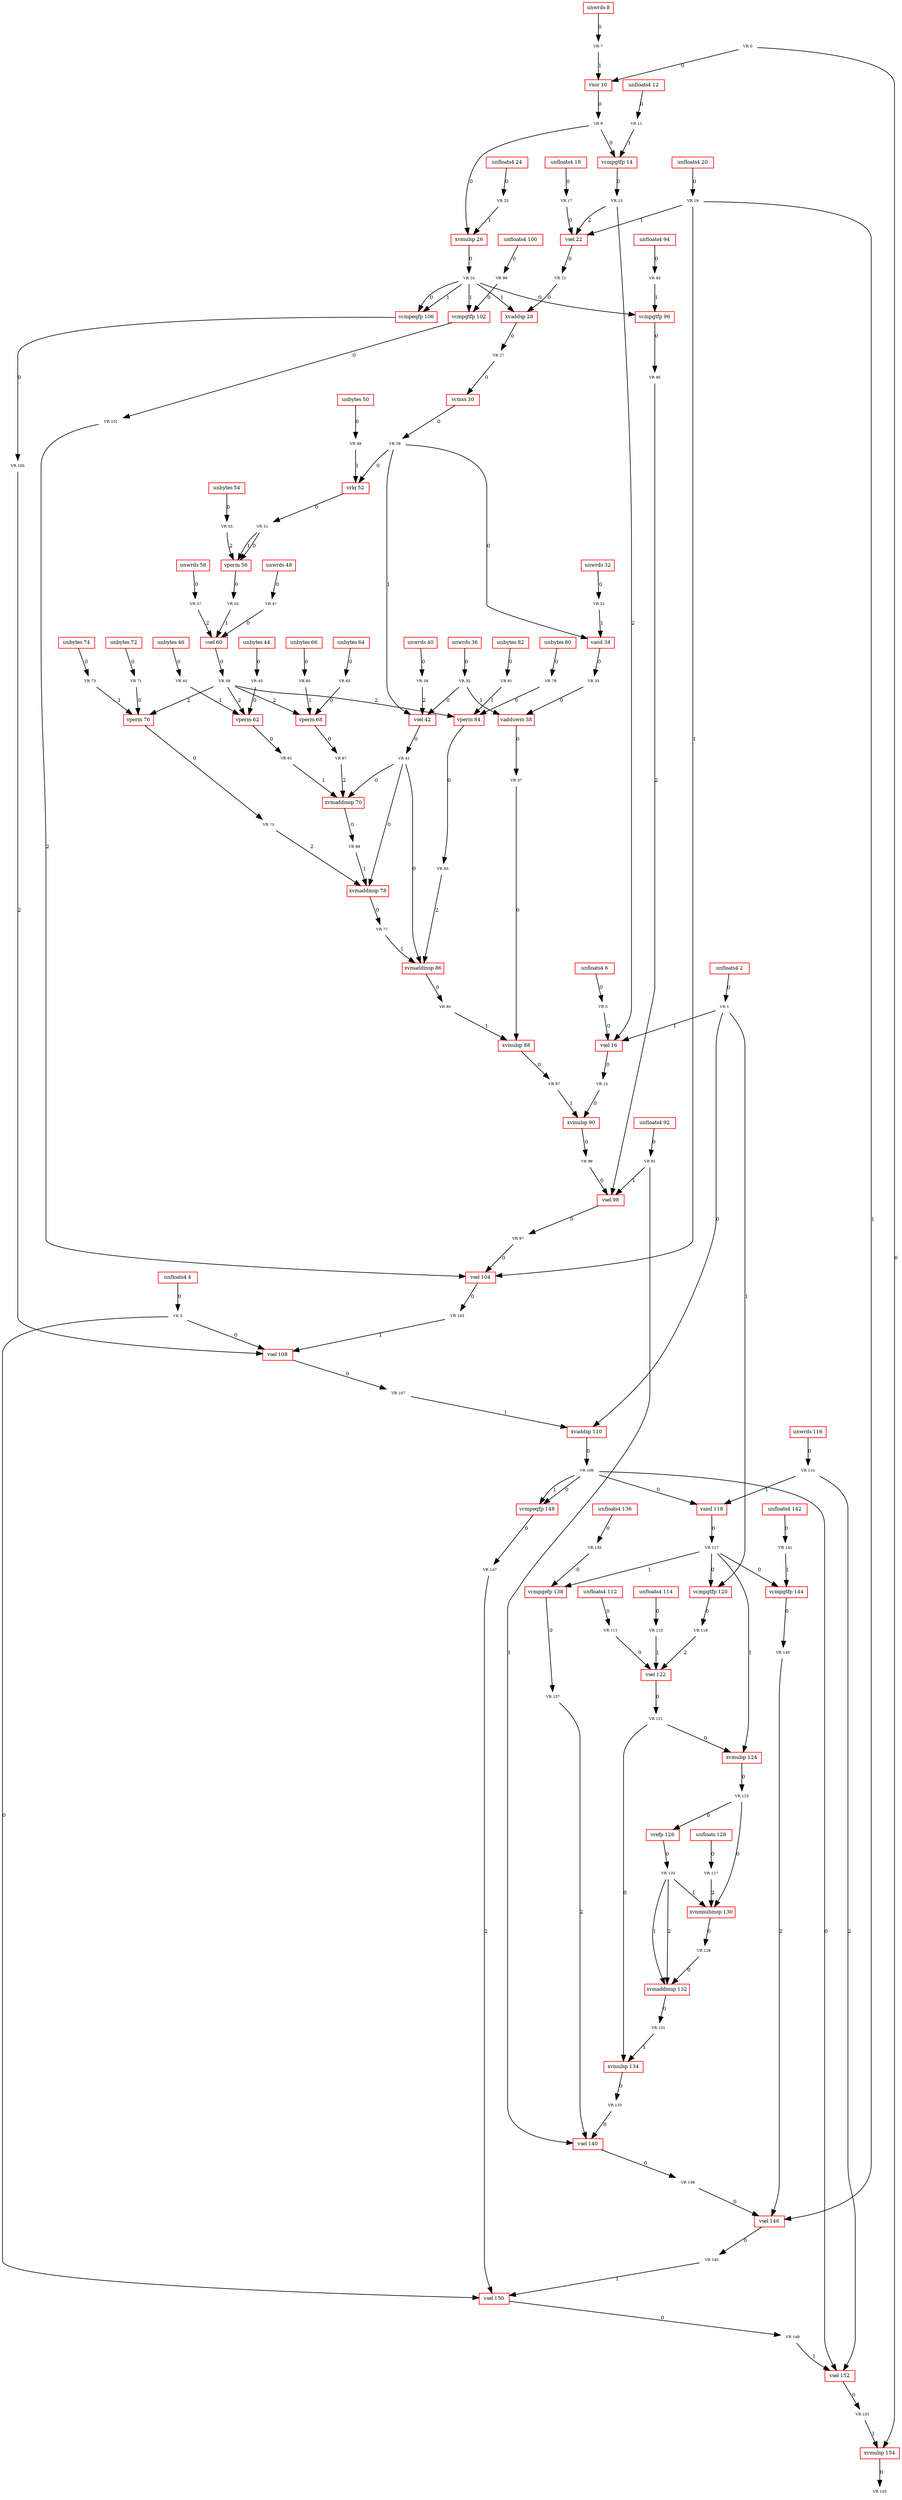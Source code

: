 digraph G {
u0[color="green",fontsize="6",width="0.41666666666666663",height="0.25",fixedsize="true",shape="plaintext",label="VR 0"];
u1[color="green",fontsize="6",width="0.41666666666666663",height="0.25",fixedsize="true",shape="plaintext",label="VR 1"];
u2[color="red",fontsize="8",width="0.8833333333333333",height="0.25",fixedsize="true",shape="box",label="unfloats4 2"];
u3[color="green",fontsize="6",width="0.41666666666666663",height="0.25",fixedsize="true",shape="plaintext",label="VR 3"];
u4[color="red",fontsize="8",width="0.8833333333333333",height="0.25",fixedsize="true",shape="box",label="unfloats4 4"];
u5[color="green",fontsize="6",width="0.41666666666666663",height="0.25",fixedsize="true",shape="plaintext",label="VR 5"];
u6[color="red",fontsize="8",width="0.8833333333333333",height="0.25",fixedsize="true",shape="box",label="unfloats4 6"];
u7[color="green",fontsize="6",width="0.41666666666666663",height="0.25",fixedsize="true",shape="plaintext",label="VR 7"];
u8[color="red",fontsize="8",width="0.6833333333333333",height="0.25",fixedsize="true",shape="box",label="unwrds 8"];
u9[color="green",fontsize="6",width="0.41666666666666663",height="0.25",fixedsize="true",shape="plaintext",label="VR 9"];
u10[color="red",fontsize="8",width="0.6166666666666667",height="0.25",fixedsize="true",shape="box",label="vxor 10"];
u11[color="green",fontsize="6",width="0.4833333333333333",height="0.25",fixedsize="true",shape="plaintext",label="VR 11"];
u12[color="red",fontsize="8",width="0.9500000000000001",height="0.25",fixedsize="true",shape="box",label="unfloats4 12"];
u13[color="green",fontsize="6",width="0.4833333333333333",height="0.25",fixedsize="true",shape="plaintext",label="VR 13"];
u14[color="red",fontsize="8",width="0.8833333333333333",height="0.25",fixedsize="true",shape="box",label="vcmpgtfp 14"];
u15[color="green",fontsize="6",width="0.4833333333333333",height="0.25",fixedsize="true",shape="plaintext",label="VR 15"];
u16[color="red",fontsize="8",width="0.6166666666666667",height="0.25",fixedsize="true",shape="box",label="vsel 16"];
u17[color="green",fontsize="6",width="0.4833333333333333",height="0.25",fixedsize="true",shape="plaintext",label="VR 17"];
u18[color="red",fontsize="8",width="0.9500000000000001",height="0.25",fixedsize="true",shape="box",label="unfloats4 18"];
u19[color="green",fontsize="6",width="0.4833333333333333",height="0.25",fixedsize="true",shape="plaintext",label="VR 19"];
u20[color="red",fontsize="8",width="0.9500000000000001",height="0.25",fixedsize="true",shape="box",label="unfloats4 20"];
u21[color="green",fontsize="6",width="0.4833333333333333",height="0.25",fixedsize="true",shape="plaintext",label="VR 21"];
u22[color="red",fontsize="8",width="0.6166666666666667",height="0.25",fixedsize="true",shape="box",label="vsel 22"];
u23[color="green",fontsize="6",width="0.4833333333333333",height="0.25",fixedsize="true",shape="plaintext",label="VR 23"];
u24[color="red",fontsize="8",width="0.9500000000000001",height="0.25",fixedsize="true",shape="box",label="unfloats4 24"];
u25[color="green",fontsize="6",width="0.4833333333333333",height="0.25",fixedsize="true",shape="plaintext",label="VR 25"];
u26[color="red",fontsize="8",width="0.8166666666666667",height="0.25",fixedsize="true",shape="box",label="xvmulsp 26"];
u27[color="green",fontsize="6",width="0.4833333333333333",height="0.25",fixedsize="true",shape="plaintext",label="VR 27"];
u28[color="red",fontsize="8",width="0.8166666666666667",height="0.25",fixedsize="true",shape="box",label="xvaddsp 28"];
u29[color="green",fontsize="6",width="0.4833333333333333",height="0.25",fixedsize="true",shape="plaintext",label="VR 29"];
u30[color="red",fontsize="8",width="0.75",height="0.25",fixedsize="true",shape="box",label="vctsxs 30"];
u31[color="green",fontsize="6",width="0.4833333333333333",height="0.25",fixedsize="true",shape="plaintext",label="VR 31"];
u32[color="red",fontsize="8",width="0.75",height="0.25",fixedsize="true",shape="box",label="unwrds 32"];
u33[color="green",fontsize="6",width="0.4833333333333333",height="0.25",fixedsize="true",shape="plaintext",label="VR 33"];
u34[color="red",fontsize="8",width="0.6166666666666667",height="0.25",fixedsize="true",shape="box",label="vand 34"];
u35[color="green",fontsize="6",width="0.4833333333333333",height="0.25",fixedsize="true",shape="plaintext",label="VR 35"];
u36[color="red",fontsize="8",width="0.75",height="0.25",fixedsize="true",shape="box",label="unwrds 36"];
u37[color="green",fontsize="6",width="0.4833333333333333",height="0.25",fixedsize="true",shape="plaintext",label="VR 37"];
u38[color="red",fontsize="8",width="0.8166666666666667",height="0.25",fixedsize="true",shape="box",label="vadduwm 38"];
u39[color="green",fontsize="6",width="0.4833333333333333",height="0.25",fixedsize="true",shape="plaintext",label="VR 39"];
u40[color="red",fontsize="8",width="0.75",height="0.25",fixedsize="true",shape="box",label="unwrds 40"];
u41[color="green",fontsize="6",width="0.4833333333333333",height="0.25",fixedsize="true",shape="plaintext",label="VR 41"];
u42[color="red",fontsize="8",width="0.6166666666666667",height="0.25",fixedsize="true",shape="box",label="vsel 42"];
u43[color="green",fontsize="6",width="0.4833333333333333",height="0.25",fixedsize="true",shape="plaintext",label="VR 43"];
u44[color="red",fontsize="8",width="0.8166666666666667",height="0.25",fixedsize="true",shape="box",label="unbytes 44"];
u45[color="green",fontsize="6",width="0.4833333333333333",height="0.25",fixedsize="true",shape="plaintext",label="VR 45"];
u46[color="red",fontsize="8",width="0.8166666666666667",height="0.25",fixedsize="true",shape="box",label="unbytes 46"];
u47[color="green",fontsize="6",width="0.4833333333333333",height="0.25",fixedsize="true",shape="plaintext",label="VR 47"];
u48[color="red",fontsize="8",width="0.75",height="0.25",fixedsize="true",shape="box",label="unwrds 48"];
u49[color="green",fontsize="6",width="0.4833333333333333",height="0.25",fixedsize="true",shape="plaintext",label="VR 49"];
u50[color="red",fontsize="8",width="0.8166666666666667",height="0.25",fixedsize="true",shape="box",label="unbytes 50"];
u51[color="green",fontsize="6",width="0.4833333333333333",height="0.25",fixedsize="true",shape="plaintext",label="VR 51"];
u52[color="red",fontsize="8",width="0.6166666666666667",height="0.25",fixedsize="true",shape="box",label="vrlq 52"];
u53[color="green",fontsize="6",width="0.4833333333333333",height="0.25",fixedsize="true",shape="plaintext",label="VR 53"];
u54[color="red",fontsize="8",width="0.8166666666666667",height="0.25",fixedsize="true",shape="box",label="unbytes 54"];
u55[color="green",fontsize="6",width="0.4833333333333333",height="0.25",fixedsize="true",shape="plaintext",label="VR 55"];
u56[color="red",fontsize="8",width="0.6833333333333333",height="0.25",fixedsize="true",shape="box",label="vperm 56"];
u57[color="green",fontsize="6",width="0.4833333333333333",height="0.25",fixedsize="true",shape="plaintext",label="VR 57"];
u58[color="red",fontsize="8",width="0.75",height="0.25",fixedsize="true",shape="box",label="unwrds 58"];
u59[color="green",fontsize="6",width="0.4833333333333333",height="0.25",fixedsize="true",shape="plaintext",label="VR 59"];
u60[color="red",fontsize="8",width="0.6166666666666667",height="0.25",fixedsize="true",shape="box",label="vsel 60"];
u61[color="green",fontsize="6",width="0.4833333333333333",height="0.25",fixedsize="true",shape="plaintext",label="VR 61"];
u62[color="red",fontsize="8",width="0.6833333333333333",height="0.25",fixedsize="true",shape="box",label="vperm 62"];
u63[color="green",fontsize="6",width="0.4833333333333333",height="0.25",fixedsize="true",shape="plaintext",label="VR 63"];
u64[color="red",fontsize="8",width="0.8166666666666667",height="0.25",fixedsize="true",shape="box",label="unbytes 64"];
u65[color="green",fontsize="6",width="0.4833333333333333",height="0.25",fixedsize="true",shape="plaintext",label="VR 65"];
u66[color="red",fontsize="8",width="0.8166666666666667",height="0.25",fixedsize="true",shape="box",label="unbytes 66"];
u67[color="green",fontsize="6",width="0.4833333333333333",height="0.25",fixedsize="true",shape="plaintext",label="VR 67"];
u68[color="red",fontsize="8",width="0.6833333333333333",height="0.25",fixedsize="true",shape="box",label="vperm 68"];
u69[color="green",fontsize="6",width="0.4833333333333333",height="0.25",fixedsize="true",shape="plaintext",label="VR 69"];
u70[color="red",fontsize="8",width="0.9500000000000001",height="0.25",fixedsize="true",shape="box",label="xvmaddmsp 70"];
u71[color="green",fontsize="6",width="0.4833333333333333",height="0.25",fixedsize="true",shape="plaintext",label="VR 71"];
u72[color="red",fontsize="8",width="0.8166666666666667",height="0.25",fixedsize="true",shape="box",label="unbytes 72"];
u73[color="green",fontsize="6",width="0.4833333333333333",height="0.25",fixedsize="true",shape="plaintext",label="VR 73"];
u74[color="red",fontsize="8",width="0.8166666666666667",height="0.25",fixedsize="true",shape="box",label="unbytes 74"];
u75[color="green",fontsize="6",width="0.4833333333333333",height="0.25",fixedsize="true",shape="plaintext",label="VR 75"];
u76[color="red",fontsize="8",width="0.6833333333333333",height="0.25",fixedsize="true",shape="box",label="vperm 76"];
u77[color="green",fontsize="6",width="0.4833333333333333",height="0.25",fixedsize="true",shape="plaintext",label="VR 77"];
u78[color="red",fontsize="8",width="0.9500000000000001",height="0.25",fixedsize="true",shape="box",label="xvmaddmsp 78"];
u79[color="green",fontsize="6",width="0.4833333333333333",height="0.25",fixedsize="true",shape="plaintext",label="VR 79"];
u80[color="red",fontsize="8",width="0.8166666666666667",height="0.25",fixedsize="true",shape="box",label="unbytes 80"];
u81[color="green",fontsize="6",width="0.4833333333333333",height="0.25",fixedsize="true",shape="plaintext",label="VR 81"];
u82[color="red",fontsize="8",width="0.8166666666666667",height="0.25",fixedsize="true",shape="box",label="unbytes 82"];
u83[color="green",fontsize="6",width="0.4833333333333333",height="0.25",fixedsize="true",shape="plaintext",label="VR 83"];
u84[color="red",fontsize="8",width="0.6833333333333333",height="0.25",fixedsize="true",shape="box",label="vperm 84"];
u85[color="green",fontsize="6",width="0.4833333333333333",height="0.25",fixedsize="true",shape="plaintext",label="VR 85"];
u86[color="red",fontsize="8",width="0.9500000000000001",height="0.25",fixedsize="true",shape="box",label="xvmaddmsp 86"];
u87[color="green",fontsize="6",width="0.4833333333333333",height="0.25",fixedsize="true",shape="plaintext",label="VR 87"];
u88[color="red",fontsize="8",width="0.8166666666666667",height="0.25",fixedsize="true",shape="box",label="xvmulsp 88"];
u89[color="green",fontsize="6",width="0.4833333333333333",height="0.25",fixedsize="true",shape="plaintext",label="VR 89"];
u90[color="red",fontsize="8",width="0.8166666666666667",height="0.25",fixedsize="true",shape="box",label="xvmulsp 90"];
u91[color="green",fontsize="6",width="0.4833333333333333",height="0.25",fixedsize="true",shape="plaintext",label="VR 91"];
u92[color="red",fontsize="8",width="0.9500000000000001",height="0.25",fixedsize="true",shape="box",label="unfloats4 92"];
u93[color="green",fontsize="6",width="0.4833333333333333",height="0.25",fixedsize="true",shape="plaintext",label="VR 93"];
u94[color="red",fontsize="8",width="0.9500000000000001",height="0.25",fixedsize="true",shape="box",label="unfloats4 94"];
u95[color="green",fontsize="6",width="0.4833333333333333",height="0.25",fixedsize="true",shape="plaintext",label="VR 95"];
u96[color="red",fontsize="8",width="0.8833333333333333",height="0.25",fixedsize="true",shape="box",label="vcmpgtfp 96"];
u97[color="green",fontsize="6",width="0.4833333333333333",height="0.25",fixedsize="true",shape="plaintext",label="VR 97"];
u98[color="red",fontsize="8",width="0.6166666666666667",height="0.25",fixedsize="true",shape="box",label="vsel 98"];
u99[color="green",fontsize="6",width="0.4833333333333333",height="0.25",fixedsize="true",shape="plaintext",label="VR 99"];
u100[color="red",fontsize="8",width="1.0166666666666666",height="0.25",fixedsize="true",shape="box",label="unfloats4 100"];
u101[color="green",fontsize="6",width="0.55",height="0.25",fixedsize="true",shape="plaintext",label="VR 101"];
u102[color="red",fontsize="8",width="0.9500000000000001",height="0.25",fixedsize="true",shape="box",label="vcmpgtfp 102"];
u103[color="green",fontsize="6",width="0.55",height="0.25",fixedsize="true",shape="plaintext",label="VR 103"];
u104[color="red",fontsize="8",width="0.6833333333333333",height="0.25",fixedsize="true",shape="box",label="vsel 104"];
u105[color="green",fontsize="6",width="0.55",height="0.25",fixedsize="true",shape="plaintext",label="VR 105"];
u106[color="red",fontsize="8",width="0.9500000000000001",height="0.25",fixedsize="true",shape="box",label="vcmpeqfp 106"];
u107[color="green",fontsize="6",width="0.55",height="0.25",fixedsize="true",shape="plaintext",label="VR 107"];
u108[color="red",fontsize="8",width="0.6833333333333333",height="0.25",fixedsize="true",shape="box",label="vsel 108"];
u109[color="green",fontsize="6",width="0.55",height="0.25",fixedsize="true",shape="plaintext",label="VR 109"];
u110[color="red",fontsize="8",width="0.8833333333333333",height="0.25",fixedsize="true",shape="box",label="xvaddsp 110"];
u111[color="green",fontsize="6",width="0.55",height="0.25",fixedsize="true",shape="plaintext",label="VR 111"];
u112[color="red",fontsize="8",width="1.0166666666666666",height="0.25",fixedsize="true",shape="box",label="unfloats4 112"];
u113[color="green",fontsize="6",width="0.55",height="0.25",fixedsize="true",shape="plaintext",label="VR 113"];
u114[color="red",fontsize="8",width="1.0166666666666666",height="0.25",fixedsize="true",shape="box",label="unfloats4 114"];
u115[color="green",fontsize="6",width="0.55",height="0.25",fixedsize="true",shape="plaintext",label="VR 115"];
u116[color="red",fontsize="8",width="0.8166666666666667",height="0.25",fixedsize="true",shape="box",label="unwrds 116"];
u117[color="green",fontsize="6",width="0.55",height="0.25",fixedsize="true",shape="plaintext",label="VR 117"];
u118[color="red",fontsize="8",width="0.6833333333333333",height="0.25",fixedsize="true",shape="box",label="vand 118"];
u119[color="green",fontsize="6",width="0.55",height="0.25",fixedsize="true",shape="plaintext",label="VR 119"];
u120[color="red",fontsize="8",width="0.9500000000000001",height="0.25",fixedsize="true",shape="box",label="vcmpgtfp 120"];
u121[color="green",fontsize="6",width="0.55",height="0.25",fixedsize="true",shape="plaintext",label="VR 121"];
u122[color="red",fontsize="8",width="0.6833333333333333",height="0.25",fixedsize="true",shape="box",label="vsel 122"];
u123[color="green",fontsize="6",width="0.55",height="0.25",fixedsize="true",shape="plaintext",label="VR 123"];
u124[color="red",fontsize="8",width="0.8833333333333333",height="0.25",fixedsize="true",shape="box",label="xvmulsp 124"];
u125[color="green",fontsize="6",width="0.55",height="0.25",fixedsize="true",shape="plaintext",label="VR 125"];
u126[color="red",fontsize="8",width="0.75",height="0.25",fixedsize="true",shape="box",label="vrefp 126"];
u127[color="green",fontsize="6",width="0.55",height="0.25",fixedsize="true",shape="plaintext",label="VR 127"];
u128[color="red",fontsize="8",width="0.9500000000000001",height="0.25",fixedsize="true",shape="box",label="unfloats 128"];
u129[color="green",fontsize="6",width="0.55",height="0.25",fixedsize="true",shape="plaintext",label="VR 129"];
u130[color="red",fontsize="8",width="1.0833333333333333",height="0.25",fixedsize="true",shape="box",label="xvnmsubmsp 130"];
u131[color="green",fontsize="6",width="0.55",height="0.25",fixedsize="true",shape="plaintext",label="VR 131"];
u132[color="red",fontsize="8",width="1.0166666666666666",height="0.25",fixedsize="true",shape="box",label="xvmaddmsp 132"];
u133[color="green",fontsize="6",width="0.55",height="0.25",fixedsize="true",shape="plaintext",label="VR 133"];
u134[color="red",fontsize="8",width="0.8833333333333333",height="0.25",fixedsize="true",shape="box",label="xvmulsp 134"];
u135[color="green",fontsize="6",width="0.55",height="0.25",fixedsize="true",shape="plaintext",label="VR 135"];
u136[color="red",fontsize="8",width="1.0166666666666666",height="0.25",fixedsize="true",shape="box",label="unfloats4 136"];
u137[color="green",fontsize="6",width="0.55",height="0.25",fixedsize="true",shape="plaintext",label="VR 137"];
u138[color="red",fontsize="8",width="0.9500000000000001",height="0.25",fixedsize="true",shape="box",label="vcmpgefp 138"];
u139[color="green",fontsize="6",width="0.55",height="0.25",fixedsize="true",shape="plaintext",label="VR 139"];
u140[color="red",fontsize="8",width="0.6833333333333333",height="0.25",fixedsize="true",shape="box",label="vsel 140"];
u141[color="green",fontsize="6",width="0.55",height="0.25",fixedsize="true",shape="plaintext",label="VR 141"];
u142[color="red",fontsize="8",width="1.0166666666666666",height="0.25",fixedsize="true",shape="box",label="unfloats4 142"];
u143[color="green",fontsize="6",width="0.55",height="0.25",fixedsize="true",shape="plaintext",label="VR 143"];
u144[color="red",fontsize="8",width="0.9500000000000001",height="0.25",fixedsize="true",shape="box",label="vcmpgtfp 144"];
u145[color="green",fontsize="6",width="0.55",height="0.25",fixedsize="true",shape="plaintext",label="VR 145"];
u146[color="red",fontsize="8",width="0.6833333333333333",height="0.25",fixedsize="true",shape="box",label="vsel 146"];
u147[color="green",fontsize="6",width="0.55",height="0.25",fixedsize="true",shape="plaintext",label="VR 147"];
u148[color="red",fontsize="8",width="0.9500000000000001",height="0.25",fixedsize="true",shape="box",label="vcmpeqfp 148"];
u149[color="green",fontsize="6",width="0.55",height="0.25",fixedsize="true",shape="plaintext",label="VR 149"];
u150[color="red",fontsize="8",width="0.6833333333333333",height="0.25",fixedsize="true",shape="box",label="vsel 150"];
u151[color="green",fontsize="6",width="0.55",height="0.25",fixedsize="true",shape="plaintext",label="VR 151"];
u152[color="red",fontsize="8",width="0.6833333333333333",height="0.25",fixedsize="true",shape="box",label="vsel 152"];
u153[color="green",fontsize="6",width="0.55",height="0.25",fixedsize="true",shape="plaintext",label="VR 153"];
u154[color="red",fontsize="8",width="0.8833333333333333",height="0.25",fixedsize="true",shape="box",label="xvmulsp 154"];
u0 -> u10[fontsize="8",label="0"];
u0 -> u154[fontsize="8",label="0"];
u1 -> u16[fontsize="8",label="1"];
u1 -> u110[fontsize="8",label="0"];
u1 -> u120[fontsize="8",label="1"];
u2 -> u1[fontsize="8",label="0"];
u3 -> u108[fontsize="8",label="0"];
u3 -> u150[fontsize="8",label="0"];
u4 -> u3[fontsize="8",label="0"];
u5 -> u16[fontsize="8",label="0"];
u6 -> u5[fontsize="8",label="0"];
u7 -> u10[fontsize="8",label="1"];
u8 -> u7[fontsize="8",label="0"];
u9 -> u14[fontsize="8",label="0"];
u9 -> u26[fontsize="8",label="0"];
u10 -> u9[fontsize="8",label="0"];
u11 -> u14[fontsize="8",label="1"];
u12 -> u11[fontsize="8",label="0"];
u13 -> u16[fontsize="8",label="2"];
u13 -> u22[fontsize="8",label="2"];
u14 -> u13[fontsize="8",label="0"];
u15 -> u90[fontsize="8",label="0"];
u16 -> u15[fontsize="8",label="0"];
u17 -> u22[fontsize="8",label="0"];
u18 -> u17[fontsize="8",label="0"];
u19 -> u22[fontsize="8",label="1"];
u19 -> u104[fontsize="8",label="1"];
u19 -> u146[fontsize="8",label="1"];
u20 -> u19[fontsize="8",label="0"];
u21 -> u28[fontsize="8",label="0"];
u22 -> u21[fontsize="8",label="0"];
u23 -> u26[fontsize="8",label="1"];
u24 -> u23[fontsize="8",label="0"];
u25 -> u28[fontsize="8",label="1"];
u25 -> u96[fontsize="8",label="0"];
u25 -> u102[fontsize="8",label="1"];
u25 -> u106[fontsize="8",label="0"];
u25 -> u106[fontsize="8",label="1"];
u26 -> u25[fontsize="8",label="0"];
u27 -> u30[fontsize="8",label="0"];
u28 -> u27[fontsize="8",label="0"];
u29 -> u34[fontsize="8",label="0"];
u29 -> u42[fontsize="8",label="1"];
u29 -> u52[fontsize="8",label="0"];
u30 -> u29[fontsize="8",label="0"];
u31 -> u34[fontsize="8",label="1"];
u32 -> u31[fontsize="8",label="0"];
u33 -> u38[fontsize="8",label="0"];
u34 -> u33[fontsize="8",label="0"];
u35 -> u38[fontsize="8",label="1"];
u35 -> u42[fontsize="8",label="0"];
u36 -> u35[fontsize="8",label="0"];
u37 -> u88[fontsize="8",label="0"];
u38 -> u37[fontsize="8",label="0"];
u39 -> u42[fontsize="8",label="2"];
u40 -> u39[fontsize="8",label="0"];
u41 -> u70[fontsize="8",label="0"];
u41 -> u78[fontsize="8",label="0"];
u41 -> u86[fontsize="8",label="0"];
u42 -> u41[fontsize="8",label="0"];
u43 -> u62[fontsize="8",label="0"];
u44 -> u43[fontsize="8",label="0"];
u45 -> u62[fontsize="8",label="1"];
u46 -> u45[fontsize="8",label="0"];
u47 -> u60[fontsize="8",label="0"];
u48 -> u47[fontsize="8",label="0"];
u49 -> u52[fontsize="8",label="1"];
u50 -> u49[fontsize="8",label="0"];
u51 -> u56[fontsize="8",label="0"];
u51 -> u56[fontsize="8",label="1"];
u52 -> u51[fontsize="8",label="0"];
u53 -> u56[fontsize="8",label="2"];
u54 -> u53[fontsize="8",label="0"];
u55 -> u60[fontsize="8",label="1"];
u56 -> u55[fontsize="8",label="0"];
u57 -> u60[fontsize="8",label="2"];
u58 -> u57[fontsize="8",label="0"];
u59 -> u62[fontsize="8",label="2"];
u59 -> u68[fontsize="8",label="2"];
u59 -> u76[fontsize="8",label="2"];
u59 -> u84[fontsize="8",label="2"];
u60 -> u59[fontsize="8",label="0"];
u61 -> u70[fontsize="8",label="1"];
u62 -> u61[fontsize="8",label="0"];
u63 -> u68[fontsize="8",label="0"];
u64 -> u63[fontsize="8",label="0"];
u65 -> u68[fontsize="8",label="1"];
u66 -> u65[fontsize="8",label="0"];
u67 -> u70[fontsize="8",label="2"];
u68 -> u67[fontsize="8",label="0"];
u69 -> u78[fontsize="8",label="1"];
u70 -> u69[fontsize="8",label="0"];
u71 -> u76[fontsize="8",label="0"];
u72 -> u71[fontsize="8",label="0"];
u73 -> u76[fontsize="8",label="1"];
u74 -> u73[fontsize="8",label="0"];
u75 -> u78[fontsize="8",label="2"];
u76 -> u75[fontsize="8",label="0"];
u77 -> u86[fontsize="8",label="1"];
u78 -> u77[fontsize="8",label="0"];
u79 -> u84[fontsize="8",label="0"];
u80 -> u79[fontsize="8",label="0"];
u81 -> u84[fontsize="8",label="1"];
u82 -> u81[fontsize="8",label="0"];
u83 -> u86[fontsize="8",label="2"];
u84 -> u83[fontsize="8",label="0"];
u85 -> u88[fontsize="8",label="1"];
u86 -> u85[fontsize="8",label="0"];
u87 -> u90[fontsize="8",label="1"];
u88 -> u87[fontsize="8",label="0"];
u89 -> u98[fontsize="8",label="0"];
u90 -> u89[fontsize="8",label="0"];
u91 -> u98[fontsize="8",label="1"];
u91 -> u140[fontsize="8",label="1"];
u92 -> u91[fontsize="8",label="0"];
u93 -> u96[fontsize="8",label="1"];
u94 -> u93[fontsize="8",label="0"];
u95 -> u98[fontsize="8",label="2"];
u96 -> u95[fontsize="8",label="0"];
u97 -> u104[fontsize="8",label="0"];
u98 -> u97[fontsize="8",label="0"];
u99 -> u102[fontsize="8",label="0"];
u100 -> u99[fontsize="8",label="0"];
u101 -> u104[fontsize="8",label="2"];
u102 -> u101[fontsize="8",label="0"];
u103 -> u108[fontsize="8",label="1"];
u104 -> u103[fontsize="8",label="0"];
u105 -> u108[fontsize="8",label="2"];
u106 -> u105[fontsize="8",label="0"];
u107 -> u110[fontsize="8",label="1"];
u108 -> u107[fontsize="8",label="0"];
u109 -> u118[fontsize="8",label="0"];
u109 -> u148[fontsize="8",label="0"];
u109 -> u148[fontsize="8",label="1"];
u109 -> u152[fontsize="8",label="0"];
u110 -> u109[fontsize="8",label="0"];
u111 -> u122[fontsize="8",label="0"];
u112 -> u111[fontsize="8",label="0"];
u113 -> u122[fontsize="8",label="1"];
u114 -> u113[fontsize="8",label="0"];
u115 -> u118[fontsize="8",label="1"];
u115 -> u152[fontsize="8",label="2"];
u116 -> u115[fontsize="8",label="0"];
u117 -> u120[fontsize="8",label="0"];
u117 -> u124[fontsize="8",label="1"];
u117 -> u138[fontsize="8",label="1"];
u117 -> u144[fontsize="8",label="0"];
u118 -> u117[fontsize="8",label="0"];
u119 -> u122[fontsize="8",label="2"];
u120 -> u119[fontsize="8",label="0"];
u121 -> u124[fontsize="8",label="0"];
u121 -> u134[fontsize="8",label="0"];
u122 -> u121[fontsize="8",label="0"];
u123 -> u126[fontsize="8",label="0"];
u123 -> u130[fontsize="8",label="0"];
u124 -> u123[fontsize="8",label="0"];
u125 -> u130[fontsize="8",label="1"];
u125 -> u132[fontsize="8",label="1"];
u125 -> u132[fontsize="8",label="2"];
u126 -> u125[fontsize="8",label="0"];
u127 -> u130[fontsize="8",label="2"];
u128 -> u127[fontsize="8",label="0"];
u129 -> u132[fontsize="8",label="0"];
u130 -> u129[fontsize="8",label="0"];
u131 -> u134[fontsize="8",label="1"];
u132 -> u131[fontsize="8",label="0"];
u133 -> u140[fontsize="8",label="0"];
u134 -> u133[fontsize="8",label="0"];
u135 -> u138[fontsize="8",label="0"];
u136 -> u135[fontsize="8",label="0"];
u137 -> u140[fontsize="8",label="2"];
u138 -> u137[fontsize="8",label="0"];
u139 -> u146[fontsize="8",label="0"];
u140 -> u139[fontsize="8",label="0"];
u141 -> u144[fontsize="8",label="1"];
u142 -> u141[fontsize="8",label="0"];
u143 -> u146[fontsize="8",label="2"];
u144 -> u143[fontsize="8",label="0"];
u145 -> u150[fontsize="8",label="1"];
u146 -> u145[fontsize="8",label="0"];
u147 -> u150[fontsize="8",label="2"];
u148 -> u147[fontsize="8",label="0"];
u149 -> u152[fontsize="8",label="1"];
u150 -> u149[fontsize="8",label="0"];
u151 -> u154[fontsize="8",label="1"];
u152 -> u151[fontsize="8",label="0"];
u154 -> u153[fontsize="8",label="0"];

}
